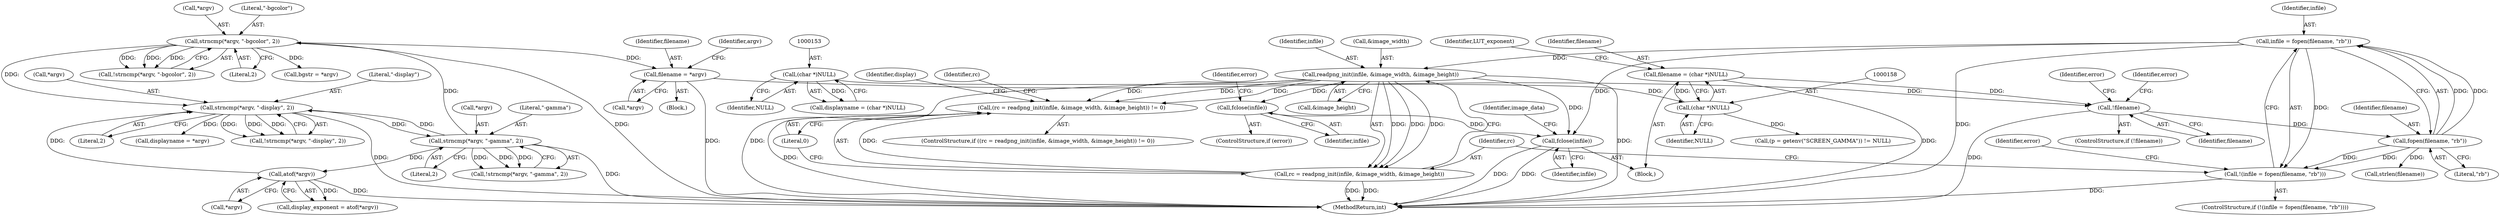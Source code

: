 digraph "0_Android_9d4853418ab2f754c2b63e091c29c5529b8b86ca_7@API" {
"1000330" [label="(Call,infile = fopen(filename, \"rb\"))"];
"1000332" [label="(Call,fopen(filename, \"rb\"))"];
"1000304" [label="(Call,!filename)"];
"1000290" [label="(Call,filename = *argv)"];
"1000245" [label="(Call,strncmp(*argv, \"-bgcolor\", 2))"];
"1000216" [label="(Call,strncmp(*argv, \"-gamma\", 2))"];
"1000195" [label="(Call,strncmp(*argv, \"-display\", 2))"];
"1000233" [label="(Call,atof(*argv))"];
"1000155" [label="(Call,filename = (char *)NULL)"];
"1000157" [label="(Call,(char *)NULL)"];
"1000152" [label="(Call,(char *)NULL)"];
"1000329" [label="(Call,!(infile = fopen(filename, \"rb\")))"];
"1000344" [label="(Call,readpng_init(infile, &image_width, &image_height))"];
"1000341" [label="(Call,(rc = readpng_init(infile, &image_width, &image_height)) != 0)"];
"1000342" [label="(Call,rc = readpng_init(infile, &image_width, &image_height))"];
"1000382" [label="(Call,fclose(infile))"];
"1000486" [label="(Call,fclose(infile))"];
"1000209" [label="(Call,displayname = *argv)"];
"1000330" [label="(Call,infile = fopen(filename, \"rb\"))"];
"1000161" [label="(Identifier,LUT_exponent)"];
"1000194" [label="(Call,!strncmp(*argv, \"-display\", 2))"];
"1000385" [label="(Identifier,error)"];
"1000289" [label="(Block,)"];
"1000156" [label="(Identifier,filename)"];
"1000128" [label="(Block,)"];
"1000348" [label="(Call,&image_height)"];
"1000291" [label="(Identifier,filename)"];
"1000329" [label="(Call,!(infile = fopen(filename, \"rb\")))"];
"1000220" [label="(Literal,2)"];
"1000150" [label="(Call,displayname = (char *)NULL)"];
"1000309" [label="(Identifier,error)"];
"1000368" [label="(Identifier,display)"];
"1000195" [label="(Call,strncmp(*argv, \"-display\", 2))"];
"1000343" [label="(Identifier,rc)"];
"1000296" [label="(Identifier,argv)"];
"1000342" [label="(Call,rc = readpng_init(infile, &image_width, &image_height))"];
"1000155" [label="(Call,filename = (char *)NULL)"];
"1000152" [label="(Call,(char *)NULL)"];
"1000383" [label="(Identifier,infile)"];
"1000380" [label="(ControlStructure,if (error))"];
"1000333" [label="(Identifier,filename)"];
"1000552" [label="(MethodReturn,int)"];
"1000159" [label="(Identifier,NULL)"];
"1000198" [label="(Literal,\"-display\")"];
"1000292" [label="(Call,*argv)"];
"1000337" [label="(Identifier,error)"];
"1000219" [label="(Literal,\"-gamma\")"];
"1000344" [label="(Call,readpng_init(infile, &image_width, &image_height))"];
"1000217" [label="(Call,*argv)"];
"1000234" [label="(Call,*argv)"];
"1000171" [label="(Call,(p = getenv(\"SCREEN_GAMMA\")) != NULL)"];
"1000395" [label="(Call,strlen(filename))"];
"1000157" [label="(Call,(char *)NULL)"];
"1000341" [label="(Call,(rc = readpng_init(infile, &image_width, &image_height)) != 0)"];
"1000248" [label="(Literal,\"-bgcolor\")"];
"1000345" [label="(Identifier,infile)"];
"1000328" [label="(ControlStructure,if (!(infile = fopen(filename, \"rb\"))))"];
"1000244" [label="(Call,!strncmp(*argv, \"-bgcolor\", 2))"];
"1000249" [label="(Literal,2)"];
"1000487" [label="(Identifier,infile)"];
"1000233" [label="(Call,atof(*argv))"];
"1000382" [label="(Call,fclose(infile))"];
"1000290" [label="(Call,filename = *argv)"];
"1000332" [label="(Call,fopen(filename, \"rb\"))"];
"1000231" [label="(Call,display_exponent = atof(*argv))"];
"1000260" [label="(Call,bgstr = *argv)"];
"1000245" [label="(Call,strncmp(*argv, \"-bgcolor\", 2))"];
"1000490" [label="(Identifier,image_data)"];
"1000215" [label="(Call,!strncmp(*argv, \"-gamma\", 2))"];
"1000331" [label="(Identifier,infile)"];
"1000196" [label="(Call,*argv)"];
"1000346" [label="(Call,&image_width)"];
"1000350" [label="(Literal,0)"];
"1000303" [label="(ControlStructure,if (!filename))"];
"1000340" [label="(ControlStructure,if ((rc = readpng_init(infile, &image_width, &image_height)) != 0))"];
"1000304" [label="(Call,!filename)"];
"1000154" [label="(Identifier,NULL)"];
"1000334" [label="(Literal,\"rb\")"];
"1000305" [label="(Identifier,filename)"];
"1000216" [label="(Call,strncmp(*argv, \"-gamma\", 2))"];
"1000307" [label="(Identifier,error)"];
"1000246" [label="(Call,*argv)"];
"1000486" [label="(Call,fclose(infile))"];
"1000353" [label="(Identifier,rc)"];
"1000199" [label="(Literal,2)"];
"1000330" -> "1000329"  [label="AST: "];
"1000330" -> "1000332"  [label="CFG: "];
"1000331" -> "1000330"  [label="AST: "];
"1000332" -> "1000330"  [label="AST: "];
"1000329" -> "1000330"  [label="CFG: "];
"1000330" -> "1000552"  [label="DDG: "];
"1000330" -> "1000329"  [label="DDG: "];
"1000332" -> "1000330"  [label="DDG: "];
"1000332" -> "1000330"  [label="DDG: "];
"1000330" -> "1000344"  [label="DDG: "];
"1000330" -> "1000486"  [label="DDG: "];
"1000332" -> "1000334"  [label="CFG: "];
"1000333" -> "1000332"  [label="AST: "];
"1000334" -> "1000332"  [label="AST: "];
"1000332" -> "1000329"  [label="DDG: "];
"1000332" -> "1000329"  [label="DDG: "];
"1000304" -> "1000332"  [label="DDG: "];
"1000332" -> "1000395"  [label="DDG: "];
"1000304" -> "1000303"  [label="AST: "];
"1000304" -> "1000305"  [label="CFG: "];
"1000305" -> "1000304"  [label="AST: "];
"1000307" -> "1000304"  [label="CFG: "];
"1000309" -> "1000304"  [label="CFG: "];
"1000304" -> "1000552"  [label="DDG: "];
"1000290" -> "1000304"  [label="DDG: "];
"1000155" -> "1000304"  [label="DDG: "];
"1000290" -> "1000289"  [label="AST: "];
"1000290" -> "1000292"  [label="CFG: "];
"1000291" -> "1000290"  [label="AST: "];
"1000292" -> "1000290"  [label="AST: "];
"1000296" -> "1000290"  [label="CFG: "];
"1000290" -> "1000552"  [label="DDG: "];
"1000245" -> "1000290"  [label="DDG: "];
"1000245" -> "1000244"  [label="AST: "];
"1000245" -> "1000249"  [label="CFG: "];
"1000246" -> "1000245"  [label="AST: "];
"1000248" -> "1000245"  [label="AST: "];
"1000249" -> "1000245"  [label="AST: "];
"1000244" -> "1000245"  [label="CFG: "];
"1000245" -> "1000552"  [label="DDG: "];
"1000245" -> "1000195"  [label="DDG: "];
"1000245" -> "1000244"  [label="DDG: "];
"1000245" -> "1000244"  [label="DDG: "];
"1000245" -> "1000244"  [label="DDG: "];
"1000216" -> "1000245"  [label="DDG: "];
"1000245" -> "1000260"  [label="DDG: "];
"1000216" -> "1000215"  [label="AST: "];
"1000216" -> "1000220"  [label="CFG: "];
"1000217" -> "1000216"  [label="AST: "];
"1000219" -> "1000216"  [label="AST: "];
"1000220" -> "1000216"  [label="AST: "];
"1000215" -> "1000216"  [label="CFG: "];
"1000216" -> "1000552"  [label="DDG: "];
"1000216" -> "1000195"  [label="DDG: "];
"1000216" -> "1000215"  [label="DDG: "];
"1000216" -> "1000215"  [label="DDG: "];
"1000216" -> "1000215"  [label="DDG: "];
"1000195" -> "1000216"  [label="DDG: "];
"1000216" -> "1000233"  [label="DDG: "];
"1000195" -> "1000194"  [label="AST: "];
"1000195" -> "1000199"  [label="CFG: "];
"1000196" -> "1000195"  [label="AST: "];
"1000198" -> "1000195"  [label="AST: "];
"1000199" -> "1000195"  [label="AST: "];
"1000194" -> "1000195"  [label="CFG: "];
"1000195" -> "1000552"  [label="DDG: "];
"1000195" -> "1000194"  [label="DDG: "];
"1000195" -> "1000194"  [label="DDG: "];
"1000195" -> "1000194"  [label="DDG: "];
"1000233" -> "1000195"  [label="DDG: "];
"1000195" -> "1000209"  [label="DDG: "];
"1000233" -> "1000231"  [label="AST: "];
"1000233" -> "1000234"  [label="CFG: "];
"1000234" -> "1000233"  [label="AST: "];
"1000231" -> "1000233"  [label="CFG: "];
"1000233" -> "1000552"  [label="DDG: "];
"1000233" -> "1000231"  [label="DDG: "];
"1000155" -> "1000128"  [label="AST: "];
"1000155" -> "1000157"  [label="CFG: "];
"1000156" -> "1000155"  [label="AST: "];
"1000157" -> "1000155"  [label="AST: "];
"1000161" -> "1000155"  [label="CFG: "];
"1000155" -> "1000552"  [label="DDG: "];
"1000157" -> "1000155"  [label="DDG: "];
"1000157" -> "1000159"  [label="CFG: "];
"1000158" -> "1000157"  [label="AST: "];
"1000159" -> "1000157"  [label="AST: "];
"1000152" -> "1000157"  [label="DDG: "];
"1000157" -> "1000171"  [label="DDG: "];
"1000152" -> "1000150"  [label="AST: "];
"1000152" -> "1000154"  [label="CFG: "];
"1000153" -> "1000152"  [label="AST: "];
"1000154" -> "1000152"  [label="AST: "];
"1000150" -> "1000152"  [label="CFG: "];
"1000152" -> "1000150"  [label="DDG: "];
"1000329" -> "1000328"  [label="AST: "];
"1000337" -> "1000329"  [label="CFG: "];
"1000343" -> "1000329"  [label="CFG: "];
"1000329" -> "1000552"  [label="DDG: "];
"1000344" -> "1000342"  [label="AST: "];
"1000344" -> "1000348"  [label="CFG: "];
"1000345" -> "1000344"  [label="AST: "];
"1000346" -> "1000344"  [label="AST: "];
"1000348" -> "1000344"  [label="AST: "];
"1000342" -> "1000344"  [label="CFG: "];
"1000344" -> "1000552"  [label="DDG: "];
"1000344" -> "1000552"  [label="DDG: "];
"1000344" -> "1000341"  [label="DDG: "];
"1000344" -> "1000341"  [label="DDG: "];
"1000344" -> "1000341"  [label="DDG: "];
"1000344" -> "1000342"  [label="DDG: "];
"1000344" -> "1000342"  [label="DDG: "];
"1000344" -> "1000342"  [label="DDG: "];
"1000344" -> "1000382"  [label="DDG: "];
"1000344" -> "1000486"  [label="DDG: "];
"1000341" -> "1000340"  [label="AST: "];
"1000341" -> "1000350"  [label="CFG: "];
"1000342" -> "1000341"  [label="AST: "];
"1000350" -> "1000341"  [label="AST: "];
"1000353" -> "1000341"  [label="CFG: "];
"1000368" -> "1000341"  [label="CFG: "];
"1000341" -> "1000552"  [label="DDG: "];
"1000342" -> "1000341"  [label="DDG: "];
"1000343" -> "1000342"  [label="AST: "];
"1000350" -> "1000342"  [label="CFG: "];
"1000342" -> "1000552"  [label="DDG: "];
"1000342" -> "1000552"  [label="DDG: "];
"1000382" -> "1000380"  [label="AST: "];
"1000382" -> "1000383"  [label="CFG: "];
"1000383" -> "1000382"  [label="AST: "];
"1000385" -> "1000382"  [label="CFG: "];
"1000382" -> "1000486"  [label="DDG: "];
"1000486" -> "1000128"  [label="AST: "];
"1000486" -> "1000487"  [label="CFG: "];
"1000487" -> "1000486"  [label="AST: "];
"1000490" -> "1000486"  [label="CFG: "];
"1000486" -> "1000552"  [label="DDG: "];
"1000486" -> "1000552"  [label="DDG: "];
}
